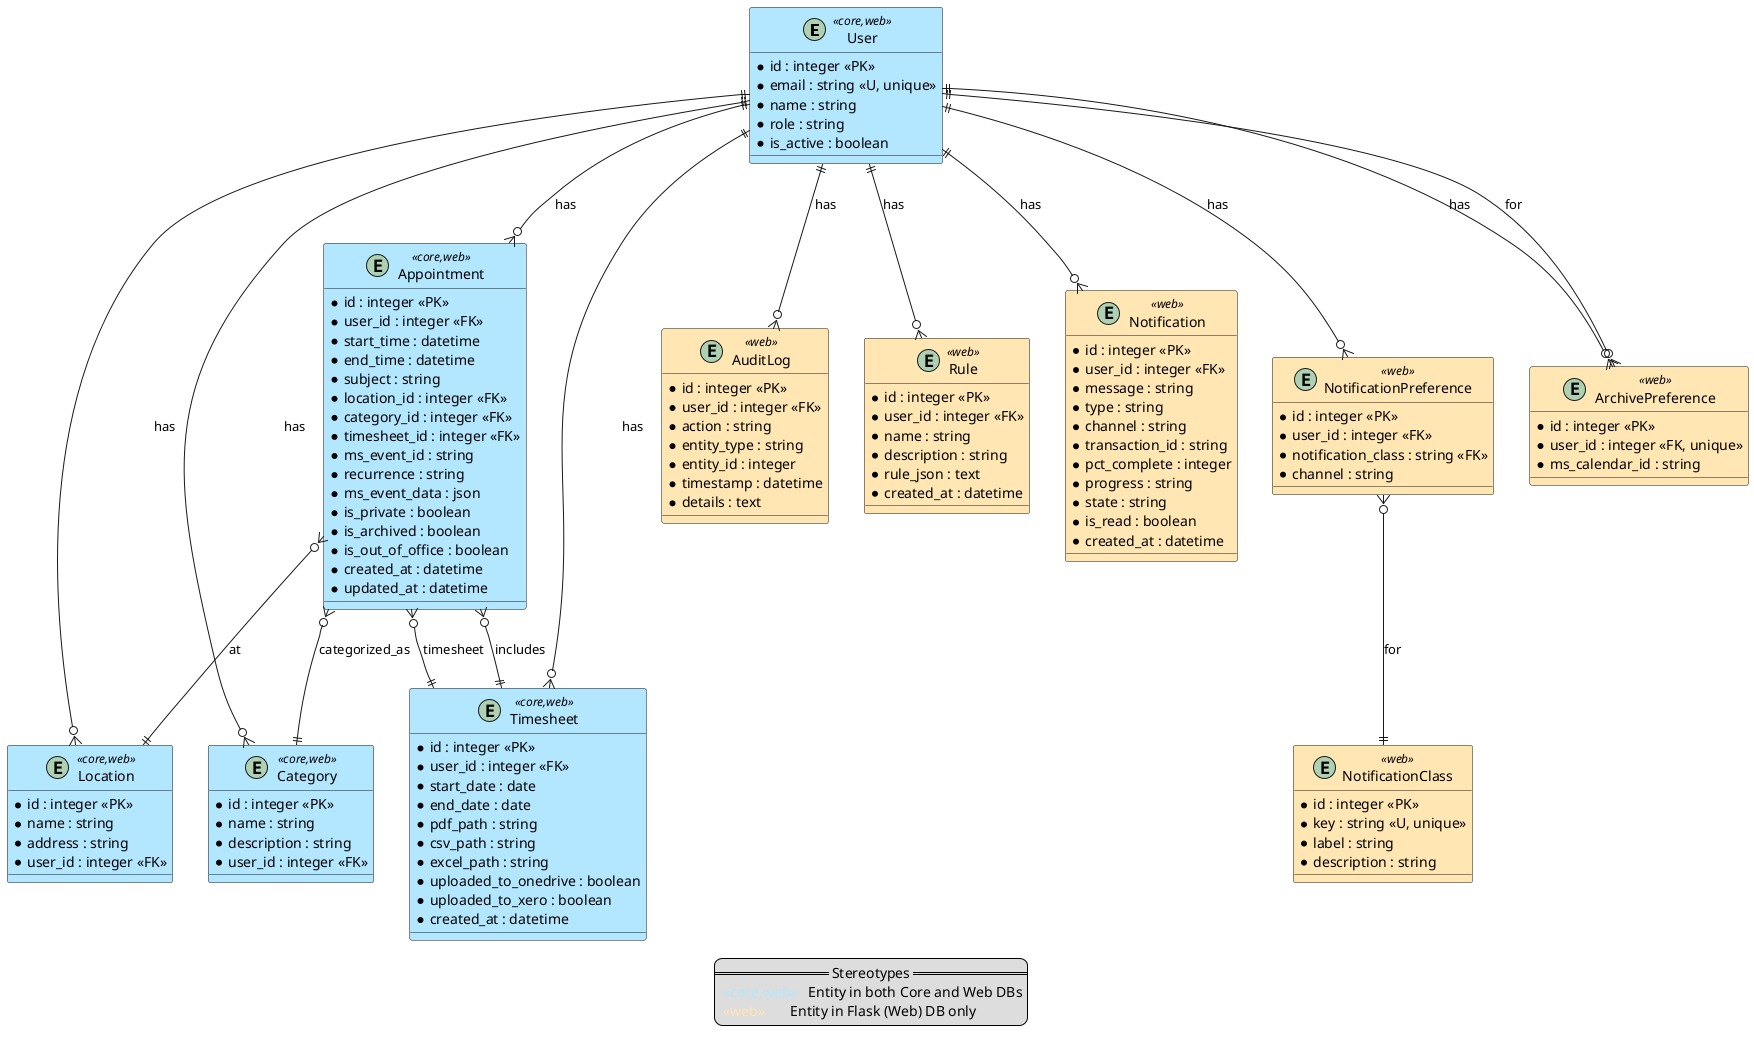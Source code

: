 @startuml DataModel
' Stereotypes: <<core,web>> = both DBs, <<web>> = Flask DB only
' Color: #B3E6FF for <<core,web>>, #FFE6B3 for <<web>>

entity User <<core,web>> #B3E6FF {
    * id : integer <<PK>>
    * email : string <<U, unique>>
    * name : string
    * role : string
    * is_active : boolean
}

entity Appointment <<core,web>> #B3E6FF {
    * id : integer <<PK>>
    * user_id : integer <<FK>>
    * start_time : datetime
    * end_time : datetime
    * subject : string
    * location_id : integer <<FK>>
    * category_id : integer <<FK>>
    * timesheet_id : integer <<FK>>
    * ms_event_id : string
    * recurrence : string
    * ms_event_data : json
    * is_private : boolean
    * is_archived : boolean
    * is_out_of_office : boolean
    * created_at : datetime
    * updated_at : datetime
}

entity Location <<core,web>> #B3E6FF {
    * id : integer <<PK>>
    * name : string
    * address : string
    * user_id : integer <<FK>>
}

entity Category <<core,web>> #B3E6FF {
    * id : integer <<PK>>
    * name : string
    * description : string
    * user_id : integer <<FK>>
}

entity Timesheet <<core,web>> #B3E6FF {
    * id : integer <<PK>>
    * user_id : integer <<FK>>
    * start_date : date
    * end_date : date
    * pdf_path : string
    * csv_path : string
    * excel_path : string
    * uploaded_to_onedrive : boolean
    * uploaded_to_xero : boolean
    * created_at : datetime
}

entity AuditLog <<web>> #FFE6B3 {
    * id : integer <<PK>>
    * user_id : integer <<FK>>
    * action : string
    * entity_type : string
    * entity_id : integer
    * timestamp : datetime
    * details : text
}

entity Rule <<web>> #FFE6B3 {
    * id : integer <<PK>>
    * user_id : integer <<FK>>
    * name : string
    * description : string
    * rule_json : text
    * created_at : datetime
}

entity Notification <<web>> #FFE6B3 {
    * id : integer <<PK>>
    * user_id : integer <<FK>>
    * message : string
    * type : string
    * channel : string
    * transaction_id : string
    * pct_complete : integer
    * progress : string
    * state : string
    * is_read : boolean
    * created_at : datetime
}

entity NotificationClass <<web>> #FFE6B3 {
    * id : integer <<PK>>
    * key : string <<U, unique>>
    * label : string
    * description : string
}

entity NotificationPreference <<web>> #FFE6B3 {
    * id : integer <<PK>>
    * user_id : integer <<FK>>
    * notification_class : string <<FK>>
    * channel : string
}

entity ArchivePreference <<web>> #FFE6B3 {
    * id : integer <<PK>>
    * user_id : integer <<FK, unique>>
    * ms_calendar_id : string
}

User ||--o{ Appointment : has
User ||--o{ Location : has
User ||--o{ Category : has
User ||--o{ Timesheet : has
User ||--o{ AuditLog : has
User ||--o{ Rule : has
User ||--o{ Notification : has
User ||--o{ NotificationPreference : has
User ||--o{ ArchivePreference : has

Appointment }o--|| Location : at
Appointment }o--|| Category : categorized_as
Appointment }o--|| Timesheet : timesheet
Timesheet ||--o{ Appointment : includes

NotificationPreference }o--|| NotificationClass : for
ArchivePreference }o--|| User : for

' Legend
legend
  == Stereotypes ==
  <color:#B3E6FF> <<core,web>> </color>  Entity in both Core and Web DBs
  <color:#FFE6B3> <<web>> </color>      Entity in Flask (Web) DB only
endlegend

@enduml 